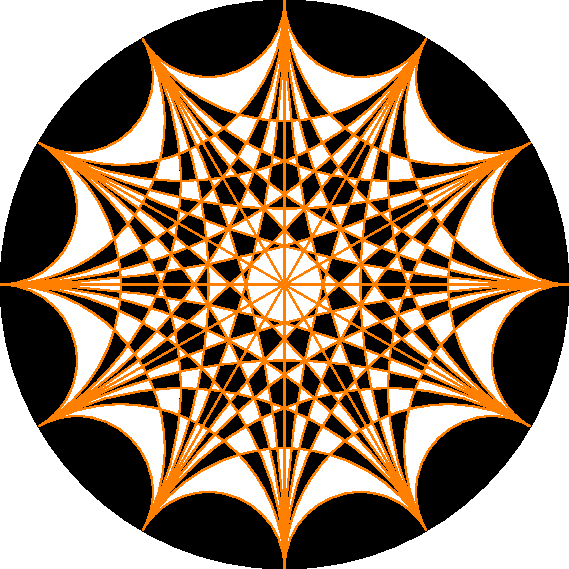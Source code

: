 real r = 5cm;

draw(circle(0,r), black+1);
dot(0);

path hyperline(pair origin, real r, real deg1, real deg2, bool iscycle=false)
{
    deg1 %= 360;
    deg2 %= 360;
    bool isCCW;
    if (abs(deg1-deg2) == 180) {
	if (iscycle)
	    return shift(origin) * (arc(0, r*dir(deg1), r*dir(deg2)) -- cycle);
	else
	    return shift(origin) * (r*dir(deg1) -- r*dir(deg2));
    }
    if (deg1 > deg2) {
	if (deg1-deg2 > 180) {
	    deg1 -= 360;
	    isCCW = true;
	}
	else
	    isCCW = false;
    }
    else {
	if (deg2-deg1 > 180) {
	    deg2 -= 360;
	    isCCW = false;
	}
	else
	    isCCW = true;
    }

    real delta = isCCW ? deg2-deg1 : deg1-deg2;
    pair z1 = r * dir(deg1), z2 = r * dir(deg2);
    real rad = r/Cos(delta/2);
    pair c = rad * dir((deg1+deg2)/2);
    if (iscycle)
	return shift(origin) *
	    (arc(c, z1, z2, !isCCW) & arc(0, z2, z1, !isCCW)) -- cycle;
    else
	return shift(origin) * arc(c, z1, z2, !isCCW);
}

path[] g1, g2;
for (real t = 30; t <= 180; t += 30) {
    for (real angle = 0; angle < 360; angle += 30) {
	g1.push(hyperline(0, r, angle, angle+t, true));
	g2.push(hyperline(0, r, angle, angle+t, false));
    }
}
fill(g1, evenodd);
draw(g2, orange+0.6);
shipout(bbox(Fill(white)));
